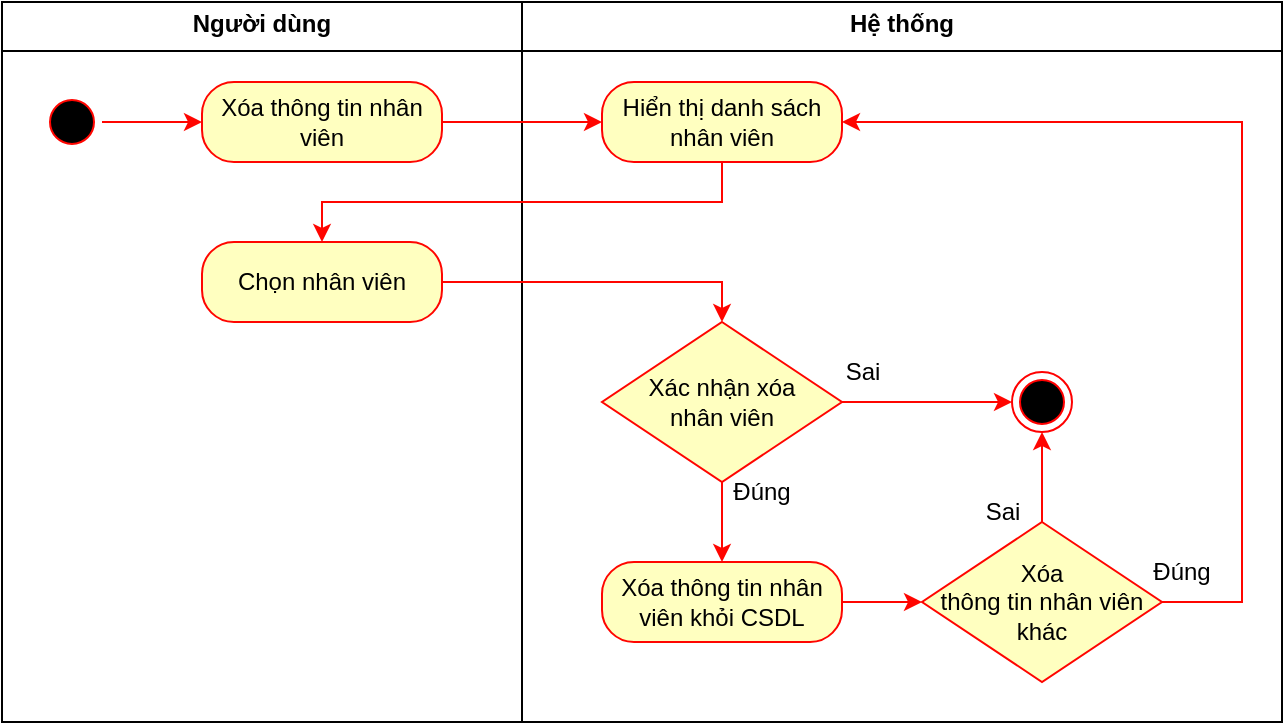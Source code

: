 <mxfile version="26.0.10">
  <diagram name="Page-1" id="PKyYX3vsG4ybNM-JQGrI">
    <mxGraphModel dx="976" dy="418" grid="1" gridSize="10" guides="1" tooltips="1" connect="1" arrows="1" fold="1" page="1" pageScale="1" pageWidth="850" pageHeight="1100" math="0" shadow="0">
      <root>
        <mxCell id="0" />
        <mxCell id="1" parent="0" />
        <mxCell id="Td0V5ICsW-vDLjU0_Mix-1" value="&lt;p style=&quot;margin:0px;margin-top:4px;text-align:center;&quot;&gt;&lt;b&gt;Hệ thống&lt;/b&gt;&lt;/p&gt;&lt;hr size=&quot;1&quot; style=&quot;border-style:solid;&quot;&gt;&lt;div style=&quot;height:2px;&quot;&gt;&lt;/div&gt;" style="verticalAlign=top;align=left;overflow=fill;html=1;whiteSpace=wrap;" parent="1" vertex="1">
          <mxGeometry x="260" width="380" height="360" as="geometry" />
        </mxCell>
        <mxCell id="Td0V5ICsW-vDLjU0_Mix-2" value="&lt;p style=&quot;margin:0px;margin-top:4px;text-align:center;&quot;&gt;&lt;b&gt;Người dùng&lt;/b&gt;&lt;/p&gt;&lt;hr size=&quot;1&quot; style=&quot;border-style:solid;&quot;&gt;&lt;div style=&quot;height:2px;&quot;&gt;&lt;/div&gt;" style="verticalAlign=top;align=left;overflow=fill;html=1;whiteSpace=wrap;" parent="1" vertex="1">
          <mxGeometry width="260" height="360" as="geometry" />
        </mxCell>
        <mxCell id="Td0V5ICsW-vDLjU0_Mix-3" value="" style="ellipse;html=1;shape=startState;fillColor=#000000;strokeColor=#FF0500;" parent="1" vertex="1">
          <mxGeometry x="20" y="45" width="30" height="30" as="geometry" />
        </mxCell>
        <mxCell id="Td0V5ICsW-vDLjU0_Mix-4" value="" style="edgeStyle=orthogonalEdgeStyle;rounded=0;orthogonalLoop=1;jettySize=auto;html=1;strokeColor=#FF0500;" parent="1" source="Td0V5ICsW-vDLjU0_Mix-3" target="Td0V5ICsW-vDLjU0_Mix-6" edge="1">
          <mxGeometry relative="1" as="geometry" />
        </mxCell>
        <mxCell id="Td0V5ICsW-vDLjU0_Mix-5" value="" style="edgeStyle=orthogonalEdgeStyle;rounded=0;orthogonalLoop=1;jettySize=auto;html=1;strokeColor=#FF0500;" parent="1" source="Td0V5ICsW-vDLjU0_Mix-6" edge="1">
          <mxGeometry relative="1" as="geometry">
            <mxPoint x="300" y="60" as="targetPoint" />
          </mxGeometry>
        </mxCell>
        <mxCell id="Td0V5ICsW-vDLjU0_Mix-6" value="Xóa thông tin nhân viên" style="rounded=1;whiteSpace=wrap;html=1;arcSize=40;fontColor=#000000;fillColor=#ffffc0;strokeColor=#FF0500;" parent="1" vertex="1">
          <mxGeometry x="100" y="40" width="120" height="40" as="geometry" />
        </mxCell>
        <mxCell id="Td0V5ICsW-vDLjU0_Mix-7" style="edgeStyle=orthogonalEdgeStyle;rounded=0;orthogonalLoop=1;jettySize=auto;html=1;entryX=0.5;entryY=0;entryDx=0;entryDy=0;strokeColor=#FF0500;" parent="1" target="Td0V5ICsW-vDLjU0_Mix-10" edge="1">
          <mxGeometry relative="1" as="geometry">
            <Array as="points">
              <mxPoint x="360" y="100" />
              <mxPoint x="160" y="100" />
            </Array>
            <mxPoint x="360" y="80" as="sourcePoint" />
          </mxGeometry>
        </mxCell>
        <mxCell id="Td0V5ICsW-vDLjU0_Mix-78" style="edgeStyle=orthogonalEdgeStyle;rounded=0;orthogonalLoop=1;jettySize=auto;html=1;entryX=0.5;entryY=0;entryDx=0;entryDy=0;strokeColor=#FF0500;" parent="1" source="Td0V5ICsW-vDLjU0_Mix-10" target="Td0V5ICsW-vDLjU0_Mix-62" edge="1">
          <mxGeometry relative="1" as="geometry" />
        </mxCell>
        <mxCell id="Td0V5ICsW-vDLjU0_Mix-10" value="Chọn nhân viên" style="rounded=1;whiteSpace=wrap;html=1;arcSize=40;fontColor=#000000;fillColor=#ffffc0;strokeColor=#FF0500;" parent="1" vertex="1">
          <mxGeometry x="100" y="120" width="120" height="40" as="geometry" />
        </mxCell>
        <mxCell id="Td0V5ICsW-vDLjU0_Mix-61" value="Hiển thị danh sách nhân viên" style="rounded=1;whiteSpace=wrap;html=1;arcSize=40;fontColor=#000000;fillColor=#ffffc0;strokeColor=#ff0000;" parent="1" vertex="1">
          <mxGeometry x="300" y="40" width="120" height="40" as="geometry" />
        </mxCell>
        <mxCell id="Td0V5ICsW-vDLjU0_Mix-65" value="" style="edgeStyle=orthogonalEdgeStyle;rounded=0;orthogonalLoop=1;jettySize=auto;html=1;strokeColor=#FF0500;" parent="1" source="Td0V5ICsW-vDLjU0_Mix-62" target="Td0V5ICsW-vDLjU0_Mix-64" edge="1">
          <mxGeometry relative="1" as="geometry" />
        </mxCell>
        <mxCell id="Td0V5ICsW-vDLjU0_Mix-70" value="" style="edgeStyle=orthogonalEdgeStyle;rounded=0;orthogonalLoop=1;jettySize=auto;html=1;strokeColor=#FF0500;" parent="1" source="Td0V5ICsW-vDLjU0_Mix-62" target="Td0V5ICsW-vDLjU0_Mix-69" edge="1">
          <mxGeometry relative="1" as="geometry" />
        </mxCell>
        <mxCell id="Td0V5ICsW-vDLjU0_Mix-62" value="Xác nhận xóa&lt;br&gt;&lt;div&gt;nhân viên&lt;/div&gt;" style="rhombus;whiteSpace=wrap;html=1;fontColor=#000000;fillColor=#ffffc0;strokeColor=#FF0500;" parent="1" vertex="1">
          <mxGeometry x="300" y="160" width="120" height="80" as="geometry" />
        </mxCell>
        <mxCell id="Td0V5ICsW-vDLjU0_Mix-67" value="" style="edgeStyle=orthogonalEdgeStyle;rounded=0;orthogonalLoop=1;jettySize=auto;html=1;strokeColor=#FF0500;" parent="1" source="Td0V5ICsW-vDLjU0_Mix-64" target="Td0V5ICsW-vDLjU0_Mix-66" edge="1">
          <mxGeometry relative="1" as="geometry" />
        </mxCell>
        <mxCell id="Td0V5ICsW-vDLjU0_Mix-64" value="Xóa thông tin nhân viên khỏi CSDL" style="rounded=1;whiteSpace=wrap;html=1;arcSize=40;fontColor=#000000;fillColor=#ffffc0;strokeColor=#FF0500;" parent="1" vertex="1">
          <mxGeometry x="300" y="280" width="120" height="40" as="geometry" />
        </mxCell>
        <mxCell id="Td0V5ICsW-vDLjU0_Mix-71" value="" style="edgeStyle=orthogonalEdgeStyle;rounded=0;orthogonalLoop=1;jettySize=auto;html=1;strokeColor=#FF0500;" parent="1" source="Td0V5ICsW-vDLjU0_Mix-66" target="Td0V5ICsW-vDLjU0_Mix-69" edge="1">
          <mxGeometry relative="1" as="geometry" />
        </mxCell>
        <mxCell id="Td0V5ICsW-vDLjU0_Mix-79" style="edgeStyle=orthogonalEdgeStyle;rounded=0;orthogonalLoop=1;jettySize=auto;html=1;entryX=1;entryY=0.5;entryDx=0;entryDy=0;strokeColor=#FF0500;" parent="1" source="Td0V5ICsW-vDLjU0_Mix-66" target="Td0V5ICsW-vDLjU0_Mix-61" edge="1">
          <mxGeometry relative="1" as="geometry">
            <Array as="points">
              <mxPoint x="620" y="300" />
              <mxPoint x="620" y="60" />
            </Array>
            <mxPoint x="580" y="60" as="targetPoint" />
          </mxGeometry>
        </mxCell>
        <mxCell id="Td0V5ICsW-vDLjU0_Mix-66" value="Xóa&lt;br&gt;thông tin&amp;nbsp;&lt;span style=&quot;background-color: transparent; color: light-dark(rgb(0, 0, 0), rgb(237, 237, 237));&quot;&gt;nhân viên&lt;/span&gt;&lt;div&gt;khác&lt;/div&gt;" style="rhombus;whiteSpace=wrap;html=1;fontColor=#000000;fillColor=#ffffc0;strokeColor=#FF0500;" parent="1" vertex="1">
          <mxGeometry x="460" y="260" width="120" height="80" as="geometry" />
        </mxCell>
        <mxCell id="Td0V5ICsW-vDLjU0_Mix-69" value="" style="ellipse;html=1;shape=endState;fillColor=#000000;strokeColor=#ff0000;" parent="1" vertex="1">
          <mxGeometry x="505" y="185" width="30" height="30" as="geometry" />
        </mxCell>
        <mxCell id="Td0V5ICsW-vDLjU0_Mix-72" value="Đúng" style="text;html=1;align=center;verticalAlign=middle;whiteSpace=wrap;rounded=0;fontFamily=Helvetica;fontSize=12;fontColor=#000000;" parent="1" vertex="1">
          <mxGeometry x="350" y="230" width="60" height="30" as="geometry" />
        </mxCell>
        <mxCell id="Td0V5ICsW-vDLjU0_Mix-73" value="Đúng" style="text;html=1;align=center;verticalAlign=middle;whiteSpace=wrap;rounded=0;fontFamily=Helvetica;fontSize=12;fontColor=#000000;" parent="1" vertex="1">
          <mxGeometry x="560" y="270" width="60" height="30" as="geometry" />
        </mxCell>
        <mxCell id="Td0V5ICsW-vDLjU0_Mix-74" value="Sai" style="text;html=1;align=center;verticalAlign=middle;resizable=0;points=[];autosize=1;strokeColor=none;fillColor=none;" parent="1" vertex="1">
          <mxGeometry x="410" y="170" width="40" height="30" as="geometry" />
        </mxCell>
        <mxCell id="Td0V5ICsW-vDLjU0_Mix-75" value="Sai" style="text;html=1;align=center;verticalAlign=middle;resizable=0;points=[];autosize=1;strokeColor=none;fillColor=none;" parent="1" vertex="1">
          <mxGeometry x="480" y="240" width="40" height="30" as="geometry" />
        </mxCell>
      </root>
    </mxGraphModel>
  </diagram>
</mxfile>
